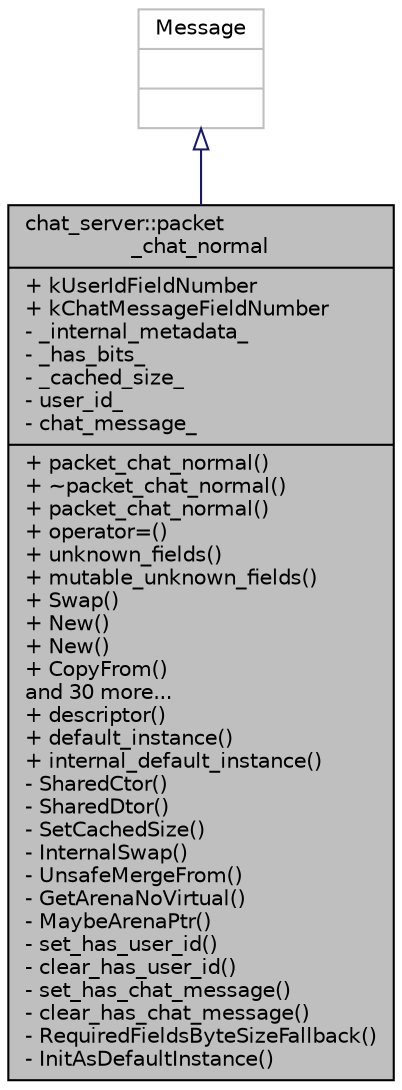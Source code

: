 digraph "chat_server::packet_chat_normal"
{
  edge [fontname="Helvetica",fontsize="10",labelfontname="Helvetica",labelfontsize="10"];
  node [fontname="Helvetica",fontsize="10",shape=record];
  Node0 [label="{chat_server::packet\l_chat_normal\n|+ kUserIdFieldNumber\l+ kChatMessageFieldNumber\l- _internal_metadata_\l- _has_bits_\l- _cached_size_\l- user_id_\l- chat_message_\l|+ packet_chat_normal()\l+ ~packet_chat_normal()\l+ packet_chat_normal()\l+ operator=()\l+ unknown_fields()\l+ mutable_unknown_fields()\l+ Swap()\l+ New()\l+ New()\l+ CopyFrom()\land 30 more...\l+ descriptor()\l+ default_instance()\l+ internal_default_instance()\l- SharedCtor()\l- SharedDtor()\l- SetCachedSize()\l- InternalSwap()\l- UnsafeMergeFrom()\l- GetArenaNoVirtual()\l- MaybeArenaPtr()\l- set_has_user_id()\l- clear_has_user_id()\l- set_has_chat_message()\l- clear_has_chat_message()\l- RequiredFieldsByteSizeFallback()\l- InitAsDefaultInstance()\l}",height=0.2,width=0.4,color="black", fillcolor="grey75", style="filled", fontcolor="black"];
  Node1 -> Node0 [dir="back",color="midnightblue",fontsize="10",style="solid",arrowtail="onormal",fontname="Helvetica"];
  Node1 [label="{Message\n||}",height=0.2,width=0.4,color="grey75", fillcolor="white", style="filled"];
}
